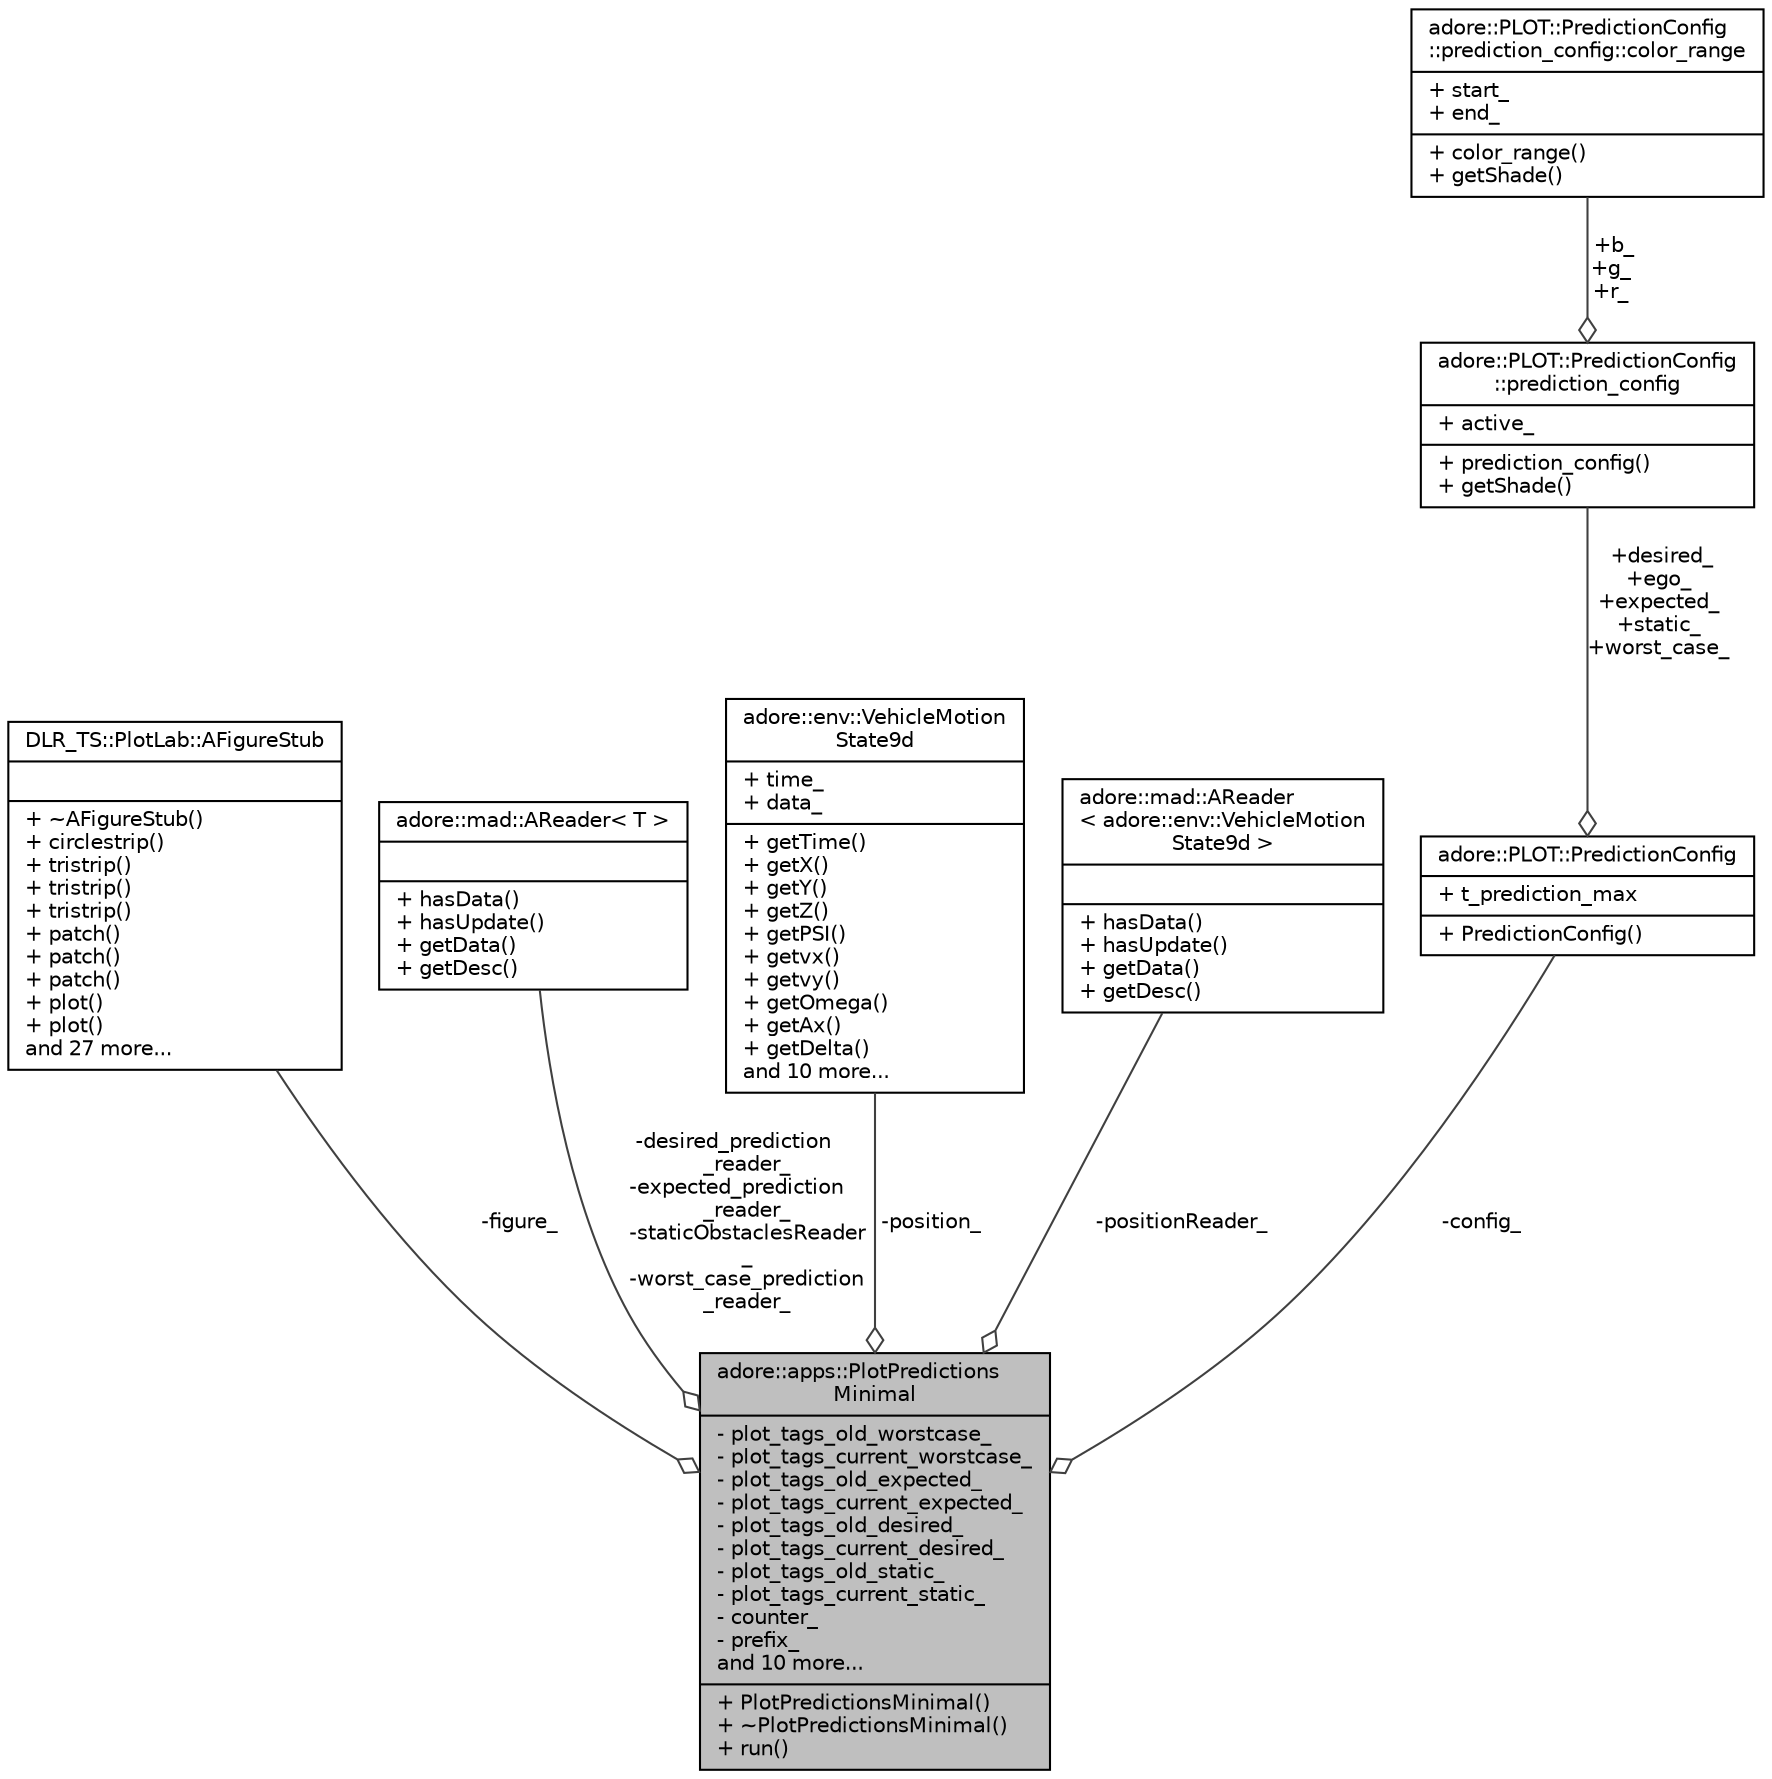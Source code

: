digraph "adore::apps::PlotPredictionsMinimal"
{
 // LATEX_PDF_SIZE
  edge [fontname="Helvetica",fontsize="10",labelfontname="Helvetica",labelfontsize="10"];
  node [fontname="Helvetica",fontsize="10",shape=record];
  Node1 [label="{adore::apps::PlotPredictions\lMinimal\n|- plot_tags_old_worstcase_\l- plot_tags_current_worstcase_\l- plot_tags_old_expected_\l- plot_tags_current_expected_\l- plot_tags_old_desired_\l- plot_tags_current_desired_\l- plot_tags_old_static_\l- plot_tags_current_static_\l- counter_\l- prefix_\land 10 more...\l|+ PlotPredictionsMinimal()\l+ ~PlotPredictionsMinimal()\l+ run()\l}",height=0.2,width=0.4,color="black", fillcolor="grey75", style="filled", fontcolor="black",tooltip="a plot module for handling prediction plots"];
  Node2 -> Node1 [color="grey25",fontsize="10",style="solid",label=" -figure_" ,arrowhead="odiamond",fontname="Helvetica"];
  Node2 [label="{DLR_TS::PlotLab::AFigureStub\n||+ ~AFigureStub()\l+ circlestrip()\l+ tristrip()\l+ tristrip()\l+ tristrip()\l+ patch()\l+ patch()\l+ patch()\l+ plot()\l+ plot()\land 27 more...\l}",height=0.2,width=0.4,color="black", fillcolor="white", style="filled",URL="$classDLR__TS_1_1PlotLab_1_1AFigureStub.html",tooltip=" "];
  Node3 -> Node1 [color="grey25",fontsize="10",style="solid",label=" -desired_prediction\l_reader_\n-expected_prediction\l_reader_\n-staticObstaclesReader\l_\n-worst_case_prediction\l_reader_" ,arrowhead="odiamond",fontname="Helvetica"];
  Node3 [label="{adore::mad::AReader\< T \>\n||+ hasData()\l+ hasUpdate()\l+ getData()\l+ getDesc()\l}",height=0.2,width=0.4,color="black", fillcolor="white", style="filled",URL="$classadore_1_1mad_1_1AReader.html",tooltip=" "];
  Node4 -> Node1 [color="grey25",fontsize="10",style="solid",label=" -position_" ,arrowhead="odiamond",fontname="Helvetica"];
  Node4 [label="{adore::env::VehicleMotion\lState9d\n|+ time_\l+ data_\l|+ getTime()\l+ getX()\l+ getY()\l+ getZ()\l+ getPSI()\l+ getvx()\l+ getvy()\l+ getOmega()\l+ getAx()\l+ getDelta()\land 10 more...\l}",height=0.2,width=0.4,color="black", fillcolor="white", style="filled",URL="$structadore_1_1env_1_1VehicleMotionState9d.html",tooltip="This struct holds the motion state of the vehicle in 9d."];
  Node5 -> Node1 [color="grey25",fontsize="10",style="solid",label=" -positionReader_" ,arrowhead="odiamond",fontname="Helvetica"];
  Node5 [label="{adore::mad::AReader\l\< adore::env::VehicleMotion\lState9d \>\n||+ hasData()\l+ hasUpdate()\l+ getData()\l+ getDesc()\l}",height=0.2,width=0.4,color="black", fillcolor="white", style="filled",URL="$classadore_1_1mad_1_1AReader.html",tooltip=" "];
  Node6 -> Node1 [color="grey25",fontsize="10",style="solid",label=" -config_" ,arrowhead="odiamond",fontname="Helvetica"];
  Node6 [label="{adore::PLOT::PredictionConfig\n|+ t_prediction_max\l|+ PredictionConfig()\l}",height=0.2,width=0.4,color="black", fillcolor="white", style="filled",URL="$classadore_1_1PLOT_1_1PredictionConfig.html",tooltip=" "];
  Node7 -> Node6 [color="grey25",fontsize="10",style="solid",label=" +desired_\n+ego_\n+expected_\n+static_\n+worst_case_" ,arrowhead="odiamond",fontname="Helvetica"];
  Node7 [label="{adore::PLOT::PredictionConfig\l::prediction_config\n|+ active_\l|+ prediction_config()\l+ getShade()\l}",height=0.2,width=0.4,color="black", fillcolor="white", style="filled",URL="$structadore_1_1PLOT_1_1PredictionConfig_1_1prediction__config.html",tooltip=" "];
  Node8 -> Node7 [color="grey25",fontsize="10",style="solid",label=" +b_\n+g_\n+r_" ,arrowhead="odiamond",fontname="Helvetica"];
  Node8 [label="{adore::PLOT::PredictionConfig\l::prediction_config::color_range\n|+ start_\l+ end_\l|+ color_range()\l+ getShade()\l}",height=0.2,width=0.4,color="black", fillcolor="white", style="filled",URL="$structadore_1_1PLOT_1_1PredictionConfig_1_1prediction__config_1_1color__range.html",tooltip=" "];
}

